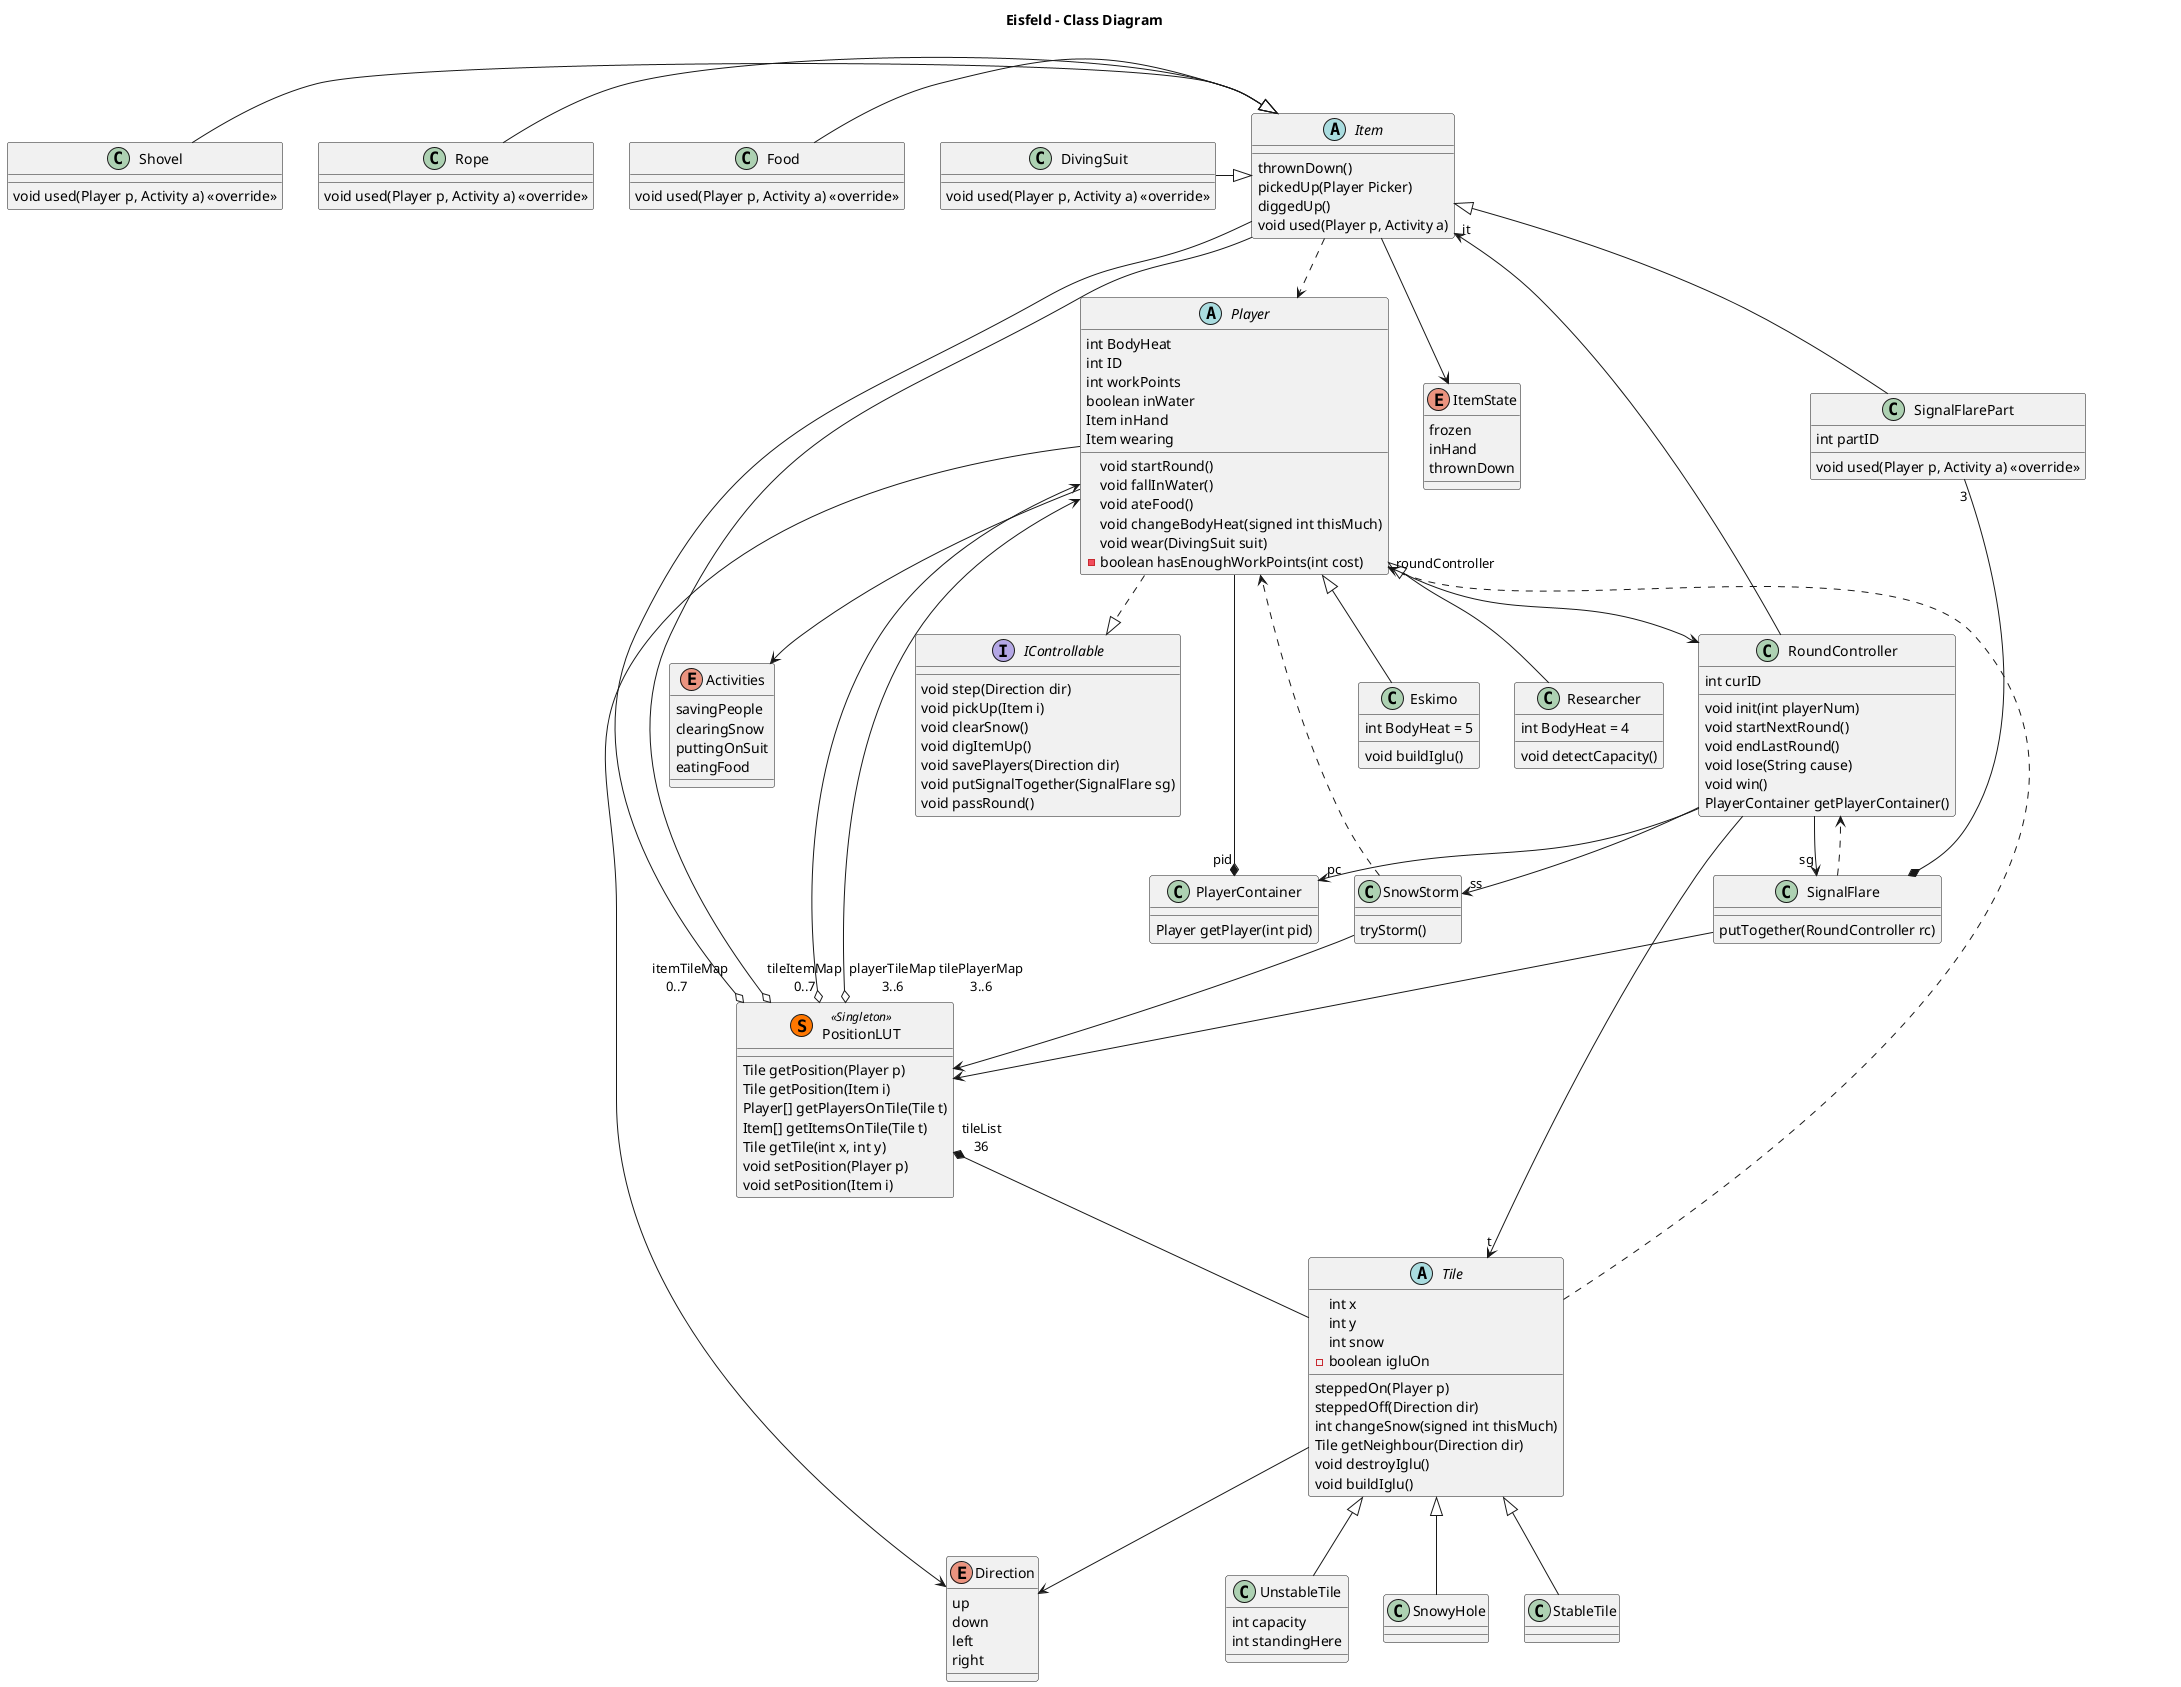 @startuml 

title Eisfeld - Class Diagram 

Interface IControllable {
    void step(Direction dir) 
    void pickUp(Item i) 
    void clearSnow() 
    void digItemUp() 
    void savePlayers(Direction dir) 
    void putSignalTogether(SignalFlare sg) 
    void passRound() 
}
Player ..|> IControllable

abstract class Player { 
    int BodyHeat 
    int ID 
    int workPoints 
    boolean inWater 
    Item inHand 
    Item wearing 
    void startRound() 
    void fallInWater() 
    void ateFood() 
    void changeBodyHeat(signed int thisMuch) 
    void wear(DivingSuit suit) 
    -boolean hasEnoughWorkPoints(int cost) 
} 

class Eskimo { 
    int BodyHeat = 5 
    void buildIglu() 
} 

class Researcher { 
    int BodyHeat = 4 
    void detectCapacity() 
} 

Player --> Direction 

class PlayerContainer { 
    Player getPlayer(int pid) 
} 

PlayerContainer "pid" *-- Player 
Player <|-- Eskimo 
Player <|-- Researcher 

class SnowStorm { 
    tryStorm() 
} 

enum Activities { 
    savingPeople 
    clearingSnow 
    puttingOnSuit 
    eatingFood 
} 

abstract class Item { 
    thrownDown() 
    pickedUp(Player Picker) 
    diggedUp() 
    void used(Player p, Activity a) 
} 

class Food { 
    void used(Player p, Activity a) <<override>> 
} 

class Rope { 
    void used(Player p, Activity a) <<override>> 
} 

class Shovel { 
    void used(Player p, Activity a) <<override>> 
} 

class DivingSuit { 
    void used(Player p, Activity a) <<override>> 
} 

class SignalFlarePart { 
    int partID 
    void used(Player p, Activity a) <<override>> 
} 

Item <|-- SignalFlarePart 
Item <|-left- Food 
Item <|-left- Rope 
Item <|-left- Shovel 
Item <|-left- DivingSuit 

class SignalFlare { 
    putTogether(RoundController rc) 
} 

SignalFlarePart "3"--* SignalFlare 
SignalFlare ..> RoundController 
SignalFlare --> PositionLUT 

abstract class Tile { 
    int x 
    int y 
    int snow 
    -boolean igluOn 
    steppedOn(Player p) 
    steppedOff(Direction dir) 
    int changeSnow(signed int thisMuch) 
    Tile getNeighbour(Direction dir)
    void destroyIglu()
    void buildIglu()
} 

class StableTile 
class UnstableTile { 
    int capacity 
    int standingHere 
} 

class SnowyHole

Tile <|-- StableTile 
Tile <|-- UnstableTile 
Tile <|-- SnowyHole 
Tile ..> Player 

enum Direction { 
    up 
    down 
    left 
    right 
} 

enum ItemState { 
    frozen 
    inHand 
    thrownDown 
} 

Item -down-> ItemState 
Tile --> Direction 
Item ..> Player 
Player --> Activities 

class PositionLUT << (S,#FF7700) Singleton >> { 
    Tile getPosition(Player p) 
    Tile getPosition(Item i) 
    Player[] getPlayersOnTile(Tile t) 
    Item[] getItemsOnTile(Tile t) 
    Tile getTile(int x, int y) 
    void setPosition(Player p) 
    void setPosition(Item i) 
} 

PositionLUT "\tplayerTileMap        \n\t3..6        " o--> Player 
PositionLUT "\t\ttilePlayerMap   \n\t\t3..6   " o--> Player 
PositionLUT "tileList\n36" *-- Tile 
PositionLUT "itemTileMap\t\n0..7\t\t" o-- Item 
PositionLUT "tileItemMap\n0..7" o-- Item 

class RoundController { 
    int curID 
    void init(int playerNum) 
    void startNextRound() 
    void endLastRound()
    void lose(String cause) 
    void win() 
    PlayerContainer getPlayerContainer() 
} 

RoundController --> "ss"SnowStorm 
RoundController --> "pc"PlayerContainer 
RoundController --> "it"Item 
RoundController --> "t"Tile 
RoundController --> "sg"SignalFlare
Player "roundController"--> RoundController 
SnowStorm --> PositionLUT 
SnowStorm ..> Player 

@enduml 

